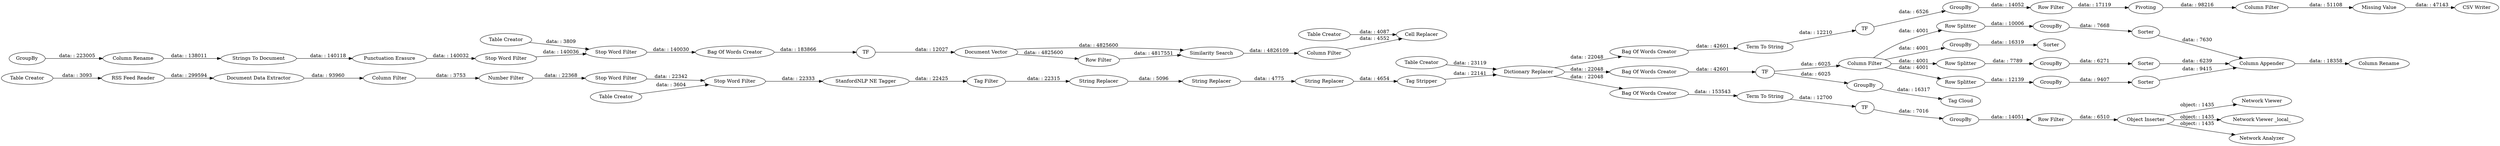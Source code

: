 digraph {
	"6891695104897104466_18" [label="Stop Word Filter"]
	"-1754192541485183172_320" [label="Column Rename"]
	"-1754192541485183172_323" [label=TF]
	"-7867493292665959485_259" [label="Column Filter"]
	"6302055589168168314_309" [label="Table Creator"]
	"-7867493292665959485_266" [label="Row Splitter"]
	"-1754192541485183172_319" [label=GroupBy]
	"-1754192541485183172_328" [label=TF]
	"-1721076728370359407_251" [label="String Replacer"]
	"-7867493292665959485_262" [label=GroupBy]
	"-1754192541485183172_313" [label="Similarity Search"]
	"-1754192541485183172_332" [label="CSV Writer"]
	"-1754192541485183172_327" [label="Bag Of Words Creator"]
	"-1754192541485183172_344" [label="Table Creator"]
	"-5888002760683479104_336" [label="Punctuation Erasure"]
	"6891695104897104466_14" [label="Number Filter"]
	"-6470570962891310824_7" [label="Column Filter"]
	"-1754192541485183172_345" [label="Cell Replacer"]
	"-8718893647189337829_245" [label=TF]
	"-7867493292665959485_260" [label=GroupBy]
	"-7867493292665959485_8" [label="Bag Of Words Creator"]
	"-8718893647189337829_326" [label="Row Filter"]
	"-8718893647189337829_328" [label="Network Viewer"]
	"-1721076728370359407_252" [label="String Replacer"]
	"-6470570962891310824_5" [label="RSS Feed Reader"]
	"6891695104897104466_20" [label="StanfordNLP NE Tagger"]
	"6891695104897104466_16" [label="Stop Word Filter"]
	"-7867493292665959485_277" [label=Sorter]
	"-7867493292665959485_276" [label=Sorter]
	"-6470570962891310824_6" [label="Table Creator"]
	"6891695104897104466_12" [label="Tag Filter"]
	"-5888002760683479104_341" [label="Table Creator"]
	"-1754192541485183172_307" [label="Column Filter"]
	"-8718893647189337829_244" [label="Bag Of Words Creator"]
	"6891695104897104466_19" [label="Table Creator"]
	"-5888002760683479104_340" [label="Stop Word Filter"]
	"-7867493292665959485_279" [label="Column Rename"]
	"-6470570962891310824_8" [label="Document Data Extractor"]
	"-7867493292665959485_9" [label=TF]
	"-8718893647189337829_253" [label="Term To String"]
	"-1754192541485183172_315" [label="Row Filter"]
	"-7867493292665959485_278" [label=Sorter]
	"-7867493292665959485_264" [label="Row Splitter"]
	"-7867493292665959485_275" [label=GroupBy]
	"-1754192541485183172_321" [label="Strings To Document"]
	"-1754192541485183172_326" [label="Row Filter"]
	"-5888002760683479104_337" [label="Stop Word Filter"]
	"6302055589168168314_308" [label="Dictionary Replacer"]
	"-7867493292665959485_261" [label="Row Splitter"]
	"-7867493292665959485_7" [label="Tag Cloud"]
	"-1754192541485183172_314" [label="Document Vector"]
	"-8718893647189337829_325" [label=GroupBy]
	"-1754192541485183172_322" [label="Bag Of Words Creator"]
	"-1754192541485183172_334" [label="Term To String"]
	"-1754192541485183172_316" [label="Column Filter"]
	"-1754192541485183172_303" [label=Pivoting]
	"-8718893647189337829_242" [label="Network Viewer _local_"]
	"-7867493292665959485_273" [label=GroupBy]
	"-8718893647189337829_222" [label="Object Inserter"]
	"-1721076728370359407_248" [label="Tag Stripper"]
	"-1754192541485183172_325" [label="Missing Value"]
	"-1721076728370359407_250" [label="String Replacer"]
	"-7867493292665959485_280" [label=Sorter]
	"-1754192541485183172_333" [label=GroupBy]
	"-8718893647189337829_327" [label="Network Analyzer"]
	"-7867493292665959485_274" [label=GroupBy]
	"-7867493292665959485_271" [label="Column Appender"]
	"-8718893647189337829_222" -> "-8718893647189337829_327" [label="object: : 1435"]
	"-6470570962891310824_8" -> "-6470570962891310824_7" [label="data: : 93960"]
	"-7867493292665959485_260" -> "-7867493292665959485_280" [label="data: : 16319"]
	"-6470570962891310824_6" -> "-6470570962891310824_5" [label="data: : 3093"]
	"-7867493292665959485_8" -> "-7867493292665959485_9" [label="data: : 42601"]
	"-7867493292665959485_278" -> "-7867493292665959485_271" [label="data: : 7630"]
	"-5888002760683479104_336" -> "-5888002760683479104_337" [label="data: : 140032"]
	"-5888002760683479104_341" -> "-5888002760683479104_340" [label="data: : 3809"]
	"-1754192541485183172_327" -> "-1754192541485183172_334" [label="data: : 42601"]
	"-1754192541485183172_316" -> "-1754192541485183172_345" [label="data: : 4552"]
	"-7867493292665959485_274" -> "-7867493292665959485_277" [label="data: : 6271"]
	"-1754192541485183172_315" -> "-1754192541485183172_313" [label="data: : 4817551"]
	"-7867493292665959485_275" -> "-7867493292665959485_278" [label="data: : 7668"]
	"-6470570962891310824_7" -> "6891695104897104466_14" [label="data: : 3753"]
	"-7867493292665959485_266" -> "-7867493292665959485_275" [label="data: : 10006"]
	"-8718893647189337829_222" -> "-8718893647189337829_242" [label="object: : 1435"]
	"-8718893647189337829_245" -> "-8718893647189337829_325" [label="data: : 7016"]
	"6891695104897104466_12" -> "-1721076728370359407_250" [label="data: : 22315"]
	"6891695104897104466_16" -> "6891695104897104466_18" [label="data: : 22342"]
	"6891695104897104466_20" -> "6891695104897104466_12" [label="data: : 22425"]
	"-7867493292665959485_259" -> "-7867493292665959485_266" [label="data: : 4001"]
	"-1754192541485183172_325" -> "-1754192541485183172_332" [label="data: : 47143"]
	"-1754192541485183172_326" -> "-1754192541485183172_303" [label="data: : 17119"]
	"-1754192541485183172_344" -> "-1754192541485183172_345" [label="data: : 4087"]
	"6891695104897104466_18" -> "6891695104897104466_20" [label="data: : 22333"]
	"-1721076728370359407_251" -> "-1721076728370359407_252" [label="data: : 4775"]
	"-1754192541485183172_313" -> "-1754192541485183172_316" [label="data: : 4826109"]
	"-7867493292665959485_261" -> "-7867493292665959485_273" [label="data: : 12139"]
	"-1754192541485183172_328" -> "-1754192541485183172_333" [label="data: : 6526"]
	"-1721076728370359407_252" -> "-1721076728370359407_248" [label="data: : 4654"]
	"-7867493292665959485_9" -> "-7867493292665959485_259" [label="data: : 6025"]
	"-7867493292665959485_262" -> "-7867493292665959485_7" [label="data: : 16317"]
	"-6470570962891310824_5" -> "-6470570962891310824_8" [label="data: : 299594"]
	"-1754192541485183172_319" -> "-1754192541485183172_320" [label="data: : 223005"]
	"-1754192541485183172_333" -> "-1754192541485183172_326" [label="data: : 14052"]
	"-7867493292665959485_271" -> "-7867493292665959485_279" [label="data: : 18358"]
	"-1754192541485183172_314" -> "-1754192541485183172_315" [label="data: : 4825600"]
	"-8718893647189337829_222" -> "-8718893647189337829_328" [label="object: : 1435"]
	"-8718893647189337829_253" -> "-8718893647189337829_245" [label="data: : 12700"]
	"-7867493292665959485_264" -> "-7867493292665959485_274" [label="data: : 7789"]
	"-7867493292665959485_276" -> "-7867493292665959485_271" [label="data: : 9415"]
	"-1754192541485183172_314" -> "-1754192541485183172_313" [label="data: : 4825600"]
	"-1721076728370359407_250" -> "-1721076728370359407_251" [label="data: : 5096"]
	"6891695104897104466_19" -> "6891695104897104466_18" [label="data: : 3604"]
	"-7867493292665959485_9" -> "-7867493292665959485_262" [label="data: : 6025"]
	"-7867493292665959485_259" -> "-7867493292665959485_260" [label="data: : 4001"]
	"-7867493292665959485_277" -> "-7867493292665959485_271" [label="data: : 6239"]
	"-8718893647189337829_244" -> "-8718893647189337829_253" [label="data: : 153543"]
	"-1754192541485183172_322" -> "-1754192541485183172_323" [label="data: : 183866"]
	"-7867493292665959485_259" -> "-7867493292665959485_264" [label="data: : 4001"]
	"-1754192541485183172_323" -> "-1754192541485183172_314" [label="data: : 12027"]
	"-5888002760683479104_337" -> "-5888002760683479104_340" [label="data: : 140036"]
	"6302055589168168314_308" -> "-1754192541485183172_327" [label="data: : 22048"]
	"-1754192541485183172_307" -> "-1754192541485183172_325" [label="data: : 51108"]
	"-1754192541485183172_320" -> "-1754192541485183172_321" [label="data: : 138011"]
	"-1754192541485183172_321" -> "-5888002760683479104_336" [label="data: : 140118"]
	"-7867493292665959485_259" -> "-7867493292665959485_261" [label="data: : 4001"]
	"-8718893647189337829_326" -> "-8718893647189337829_222" [label="data: : 6510"]
	"6891695104897104466_14" -> "6891695104897104466_16" [label="data: : 22368"]
	"-8718893647189337829_325" -> "-8718893647189337829_326" [label="data: : 14051"]
	"-7867493292665959485_273" -> "-7867493292665959485_276" [label="data: : 9407"]
	"-5888002760683479104_340" -> "-1754192541485183172_322" [label="data: : 140030"]
	"-1721076728370359407_248" -> "6302055589168168314_308" [label="data: : 22141"]
	"-1754192541485183172_334" -> "-1754192541485183172_328" [label="data: : 12210"]
	"6302055589168168314_308" -> "-8718893647189337829_244" [label="data: : 22048"]
	"-1754192541485183172_303" -> "-1754192541485183172_307" [label="data: : 98216"]
	"6302055589168168314_308" -> "-7867493292665959485_8" [label="data: : 22048"]
	"6302055589168168314_309" -> "6302055589168168314_308" [label="data: : 23119"]
	rankdir=LR
}
